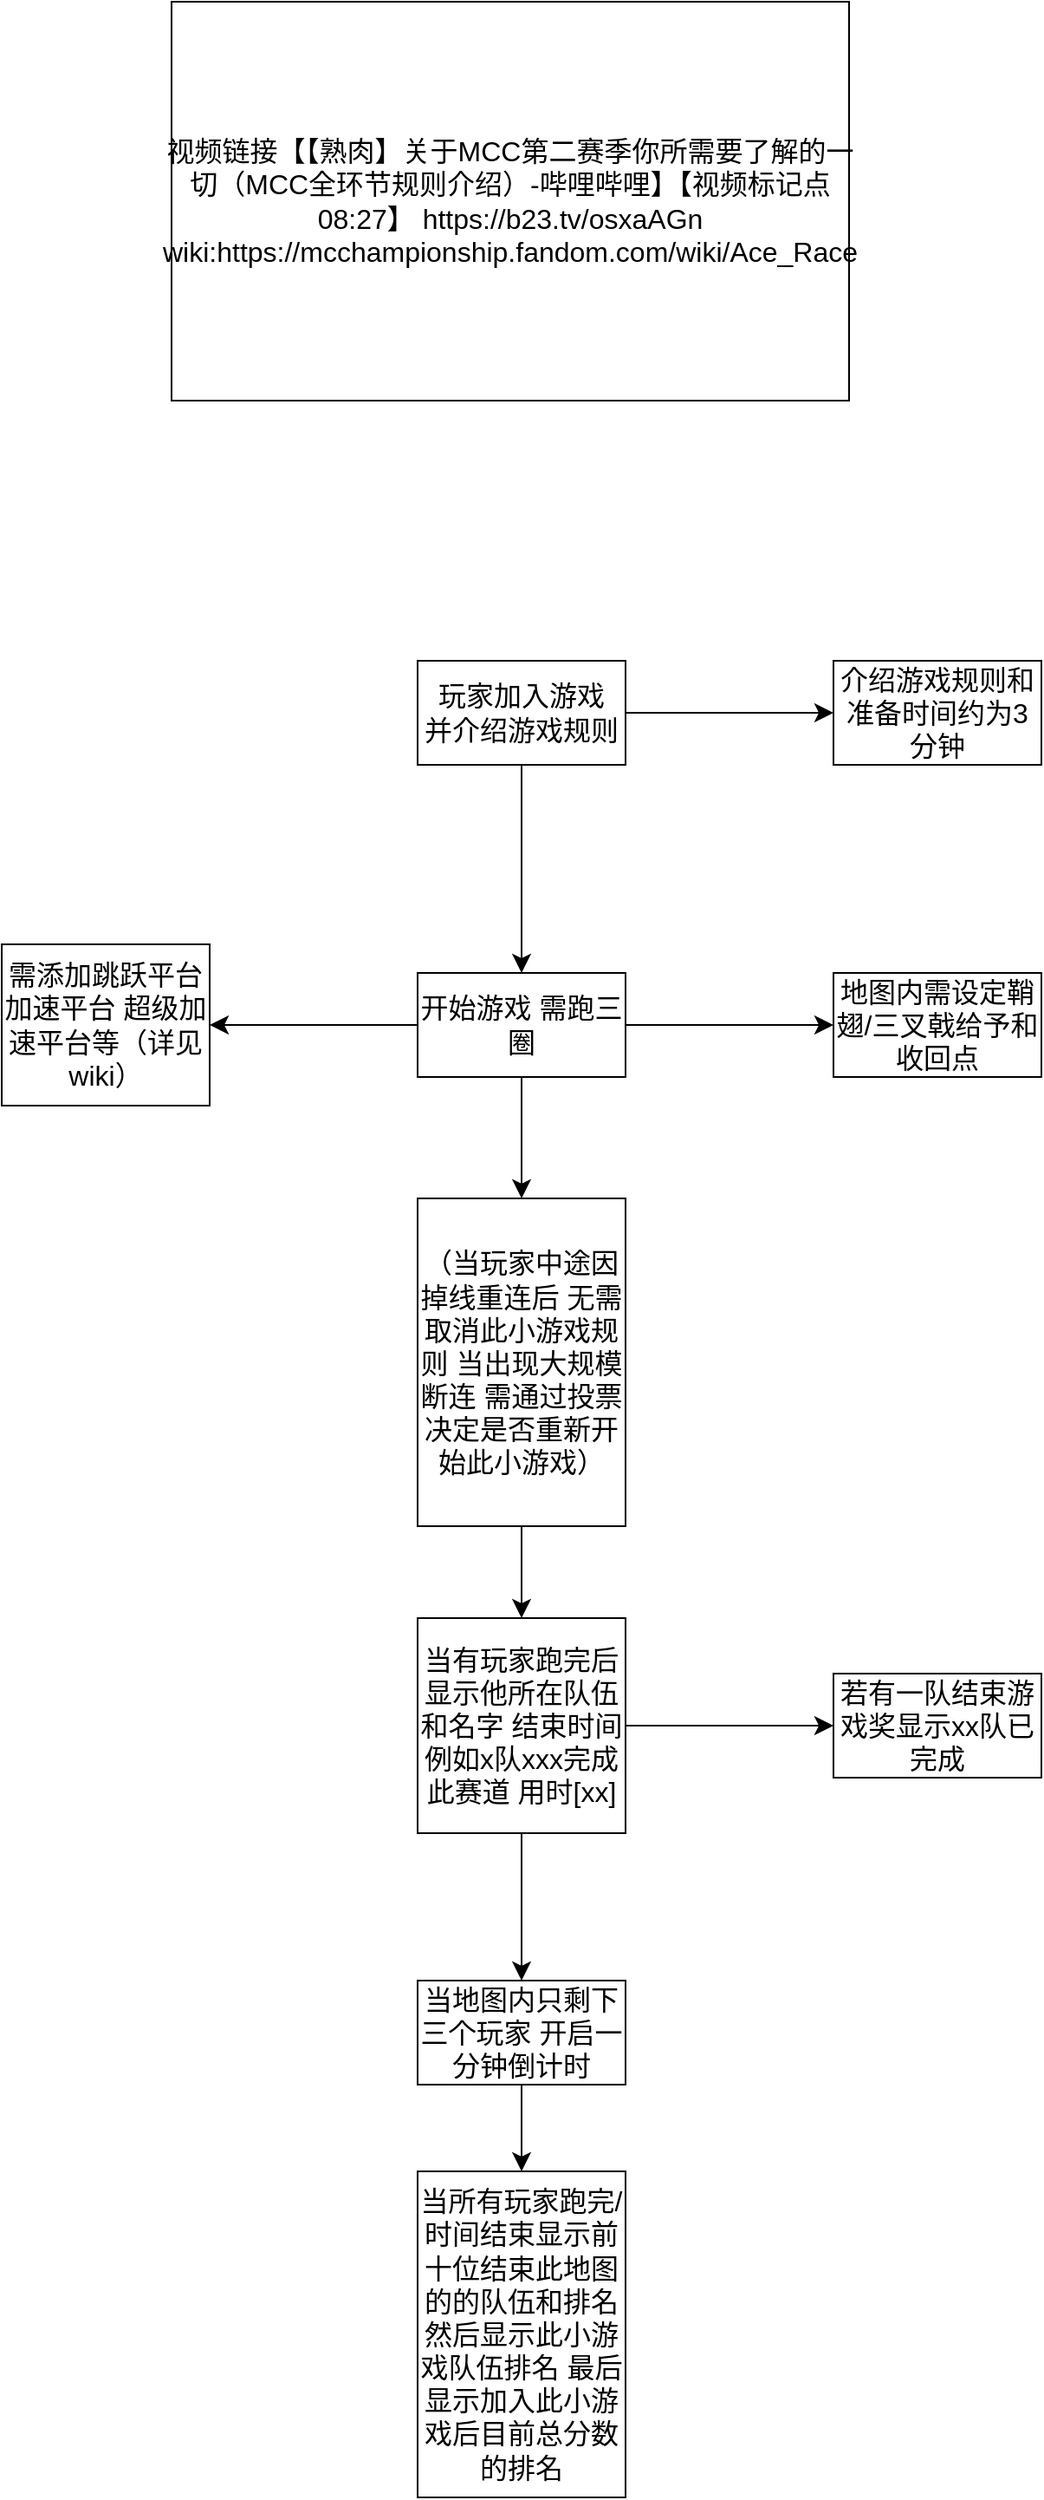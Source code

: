 <mxfile version="22.1.3" type="github">
  <diagram name="第 1 页" id="oUR2k8ytDiDzO2kThyHG">
    <mxGraphModel dx="913" dy="1354" grid="0" gridSize="10" guides="1" tooltips="1" connect="1" arrows="1" fold="1" page="0" pageScale="1" pageWidth="827" pageHeight="1169" math="0" shadow="0">
      <root>
        <mxCell id="0" />
        <mxCell id="1" parent="0" />
        <mxCell id="sdmP8T2ED1dhxMbrldsv-5" value="" style="edgeStyle=none;curved=1;rounded=0;orthogonalLoop=1;jettySize=auto;html=1;fontSize=12;startSize=8;endSize=8;" parent="1" source="sdmP8T2ED1dhxMbrldsv-1" target="sdmP8T2ED1dhxMbrldsv-4" edge="1">
          <mxGeometry relative="1" as="geometry" />
        </mxCell>
        <mxCell id="sdmP8T2ED1dhxMbrldsv-7" value="" style="edgeStyle=none;curved=1;rounded=0;orthogonalLoop=1;jettySize=auto;html=1;fontSize=12;startSize=8;endSize=8;" parent="1" source="sdmP8T2ED1dhxMbrldsv-1" target="sdmP8T2ED1dhxMbrldsv-6" edge="1">
          <mxGeometry relative="1" as="geometry" />
        </mxCell>
        <mxCell id="sdmP8T2ED1dhxMbrldsv-1" value="玩家加入游戏&lt;br&gt;并介绍游戏规则" style="whiteSpace=wrap;html=1;fontSize=16;" parent="1" vertex="1">
          <mxGeometry x="132" y="80" width="120" height="60" as="geometry" />
        </mxCell>
        <mxCell id="sdmP8T2ED1dhxMbrldsv-4" value="介绍游戏规则和准备时间约为3分钟" style="whiteSpace=wrap;html=1;fontSize=16;" parent="1" vertex="1">
          <mxGeometry x="372" y="80" width="120" height="60" as="geometry" />
        </mxCell>
        <mxCell id="sdmP8T2ED1dhxMbrldsv-9" value="" style="edgeStyle=none;curved=1;rounded=0;orthogonalLoop=1;jettySize=auto;html=1;fontSize=12;startSize=8;endSize=8;" parent="1" source="sdmP8T2ED1dhxMbrldsv-6" target="sdmP8T2ED1dhxMbrldsv-8" edge="1">
          <mxGeometry relative="1" as="geometry" />
        </mxCell>
        <mxCell id="sdmP8T2ED1dhxMbrldsv-11" value="" style="edgeStyle=none;curved=1;rounded=0;orthogonalLoop=1;jettySize=auto;html=1;fontSize=12;startSize=8;endSize=8;" parent="1" source="sdmP8T2ED1dhxMbrldsv-6" target="sdmP8T2ED1dhxMbrldsv-10" edge="1">
          <mxGeometry relative="1" as="geometry" />
        </mxCell>
        <mxCell id="sdmP8T2ED1dhxMbrldsv-13" value="" style="edgeStyle=none;curved=1;rounded=0;orthogonalLoop=1;jettySize=auto;html=1;fontSize=12;startSize=8;endSize=8;" parent="1" source="sdmP8T2ED1dhxMbrldsv-6" target="sdmP8T2ED1dhxMbrldsv-12" edge="1">
          <mxGeometry relative="1" as="geometry" />
        </mxCell>
        <mxCell id="sdmP8T2ED1dhxMbrldsv-6" value="开始游戏 需跑三圈" style="whiteSpace=wrap;html=1;fontSize=16;" parent="1" vertex="1">
          <mxGeometry x="132" y="260" width="120" height="60" as="geometry" />
        </mxCell>
        <mxCell id="sdmP8T2ED1dhxMbrldsv-8" value="地图内需设定鞘翅/三叉戟给予和收回点" style="whiteSpace=wrap;html=1;fontSize=16;" parent="1" vertex="1">
          <mxGeometry x="372" y="260" width="120" height="60" as="geometry" />
        </mxCell>
        <mxCell id="sdmP8T2ED1dhxMbrldsv-10" value="需添加跳跃平台 加速平台 超级加速平台等（详见wiki）" style="whiteSpace=wrap;html=1;fontSize=16;" parent="1" vertex="1">
          <mxGeometry x="-108" y="243.5" width="120" height="93" as="geometry" />
        </mxCell>
        <mxCell id="sdmP8T2ED1dhxMbrldsv-15" value="" style="edgeStyle=none;curved=1;rounded=0;orthogonalLoop=1;jettySize=auto;html=1;fontSize=12;startSize=8;endSize=8;" parent="1" source="sdmP8T2ED1dhxMbrldsv-12" target="sdmP8T2ED1dhxMbrldsv-14" edge="1">
          <mxGeometry relative="1" as="geometry" />
        </mxCell>
        <mxCell id="sdmP8T2ED1dhxMbrldsv-12" value="（当玩家中途因掉线重连后 无需取消此小游戏规则 当出现大规模断连 需通过投票决定是否重新开始此小游戏）" style="whiteSpace=wrap;html=1;fontSize=16;" parent="1" vertex="1">
          <mxGeometry x="132" y="390" width="120" height="189" as="geometry" />
        </mxCell>
        <mxCell id="sdmP8T2ED1dhxMbrldsv-17" value="" style="edgeStyle=none;curved=1;rounded=0;orthogonalLoop=1;jettySize=auto;html=1;fontSize=12;startSize=8;endSize=8;" parent="1" source="sdmP8T2ED1dhxMbrldsv-14" target="sdmP8T2ED1dhxMbrldsv-16" edge="1">
          <mxGeometry relative="1" as="geometry" />
        </mxCell>
        <mxCell id="oyVv309TMS0tP0FURwI4-4" value="" style="edgeStyle=none;curved=1;rounded=0;orthogonalLoop=1;jettySize=auto;html=1;fontSize=12;startSize=8;endSize=8;" parent="1" source="sdmP8T2ED1dhxMbrldsv-14" target="oyVv309TMS0tP0FURwI4-3" edge="1">
          <mxGeometry relative="1" as="geometry" />
        </mxCell>
        <mxCell id="sdmP8T2ED1dhxMbrldsv-14" value="当有玩家跑完后 显示他所在队伍和名字 结束时间&lt;br&gt;例如x队xxx完成此赛道 用时[xx]" style="whiteSpace=wrap;html=1;fontSize=16;" parent="1" vertex="1">
          <mxGeometry x="132" y="632" width="120" height="124" as="geometry" />
        </mxCell>
        <mxCell id="oyVv309TMS0tP0FURwI4-2" value="" style="edgeStyle=none;curved=1;rounded=0;orthogonalLoop=1;jettySize=auto;html=1;fontSize=12;startSize=8;endSize=8;" parent="1" source="sdmP8T2ED1dhxMbrldsv-16" target="oyVv309TMS0tP0FURwI4-1" edge="1">
          <mxGeometry relative="1" as="geometry" />
        </mxCell>
        <mxCell id="sdmP8T2ED1dhxMbrldsv-16" value="当地图内只剩下三个玩家 开启一分钟倒计时" style="whiteSpace=wrap;html=1;fontSize=16;" parent="1" vertex="1">
          <mxGeometry x="132" y="841" width="120" height="60" as="geometry" />
        </mxCell>
        <mxCell id="oyVv309TMS0tP0FURwI4-1" value="当所有玩家跑完/时间结束显示前十位结束此地图的的队伍和排名 然后显示此小游戏队伍排名 最后显示加入此小游戏后目前总分数的排名" style="whiteSpace=wrap;html=1;fontSize=16;" parent="1" vertex="1">
          <mxGeometry x="132" y="951" width="120" height="188" as="geometry" />
        </mxCell>
        <mxCell id="oyVv309TMS0tP0FURwI4-3" value="若有一队结束游戏奖显示xx队已完成" style="whiteSpace=wrap;html=1;fontSize=16;" parent="1" vertex="1">
          <mxGeometry x="372" y="664" width="120" height="60" as="geometry" />
        </mxCell>
        <mxCell id="mfIJJLuKoHalwC3EuaoZ-1" value="视频链接【【熟肉】关于MCC第二赛季你所需要了解的一切（MCC全环节规则介绍）-哔哩哔哩】【视频标记点 08:27】 https://b23.tv/osxaAGn&lt;br&gt;wiki:https://mcchampionship.fandom.com/wiki/Ace_Race" style="whiteSpace=wrap;html=1;fontSize=16;" vertex="1" parent="1">
          <mxGeometry x="-10" y="-300" width="391" height="230" as="geometry" />
        </mxCell>
      </root>
    </mxGraphModel>
  </diagram>
</mxfile>
